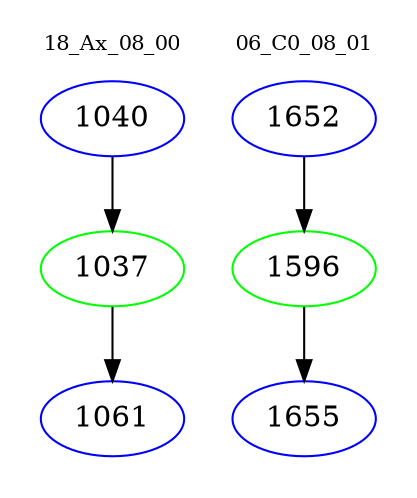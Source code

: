 digraph{
subgraph cluster_0 {
color = white
label = "18_Ax_08_00";
fontsize=10;
T0_1040 [label="1040", color="blue"]
T0_1040 -> T0_1037 [color="black"]
T0_1037 [label="1037", color="green"]
T0_1037 -> T0_1061 [color="black"]
T0_1061 [label="1061", color="blue"]
}
subgraph cluster_1 {
color = white
label = "06_C0_08_01";
fontsize=10;
T1_1652 [label="1652", color="blue"]
T1_1652 -> T1_1596 [color="black"]
T1_1596 [label="1596", color="green"]
T1_1596 -> T1_1655 [color="black"]
T1_1655 [label="1655", color="blue"]
}
}

